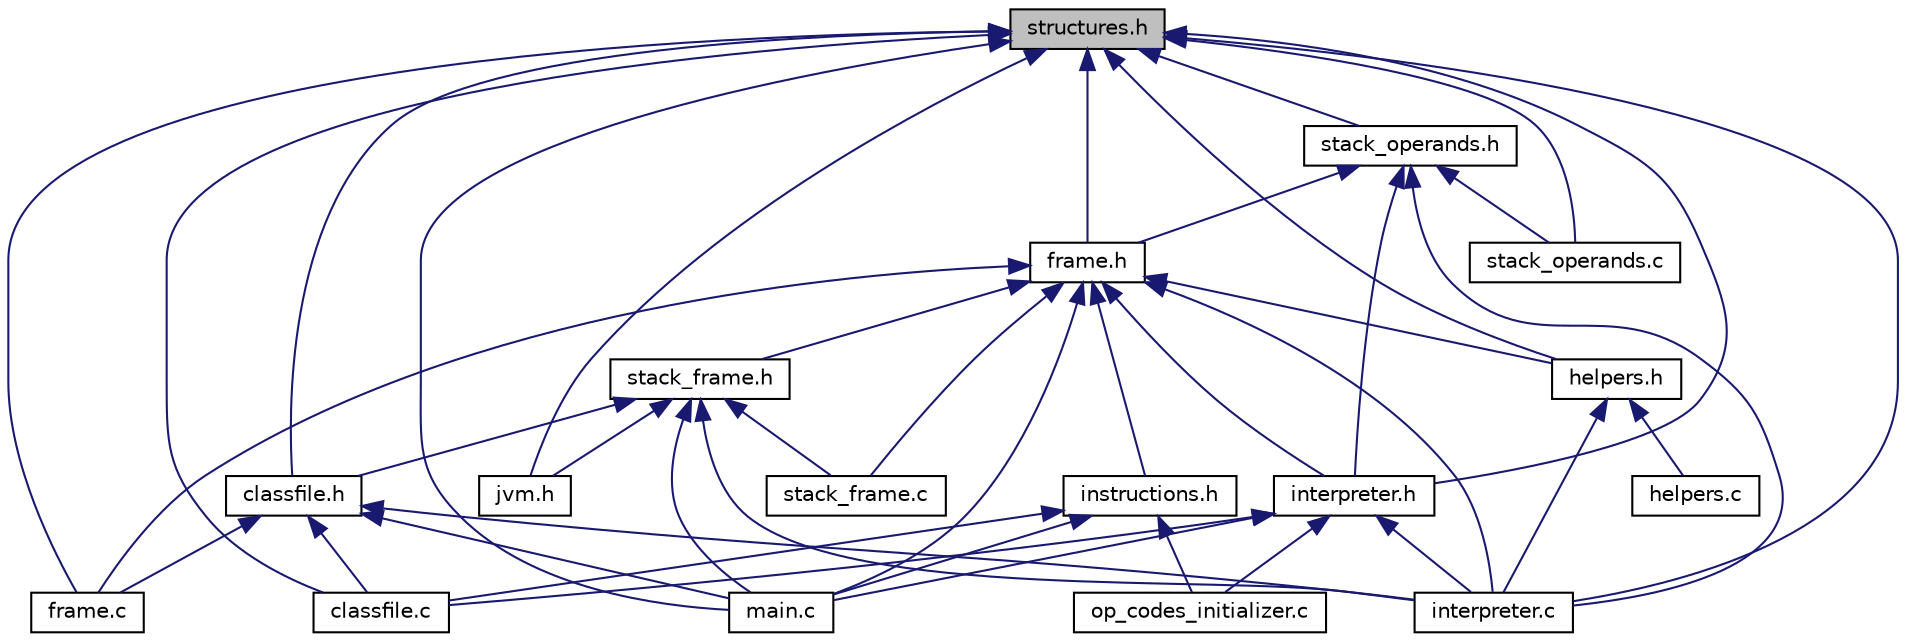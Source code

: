 digraph "structures.h"
{
  edge [fontname="Helvetica",fontsize="10",labelfontname="Helvetica",labelfontsize="10"];
  node [fontname="Helvetica",fontsize="10",shape=record];
  Node1 [label="structures.h",height=0.2,width=0.4,color="black", fillcolor="grey75", style="filled", fontcolor="black"];
  Node1 -> Node2 [dir="back",color="midnightblue",fontsize="10",style="solid",fontname="Helvetica"];
  Node2 [label="classfile.c",height=0.2,width=0.4,color="black", fillcolor="white", style="filled",URL="$classfile_8c.html"];
  Node1 -> Node3 [dir="back",color="midnightblue",fontsize="10",style="solid",fontname="Helvetica"];
  Node3 [label="classfile.h",height=0.2,width=0.4,color="black", fillcolor="white", style="filled",URL="$classfile_8h.html"];
  Node3 -> Node2 [dir="back",color="midnightblue",fontsize="10",style="solid",fontname="Helvetica"];
  Node3 -> Node4 [dir="back",color="midnightblue",fontsize="10",style="solid",fontname="Helvetica"];
  Node4 [label="frame.c",height=0.2,width=0.4,color="black", fillcolor="white", style="filled",URL="$frame_8c.html"];
  Node3 -> Node5 [dir="back",color="midnightblue",fontsize="10",style="solid",fontname="Helvetica"];
  Node5 [label="interpreter.c",height=0.2,width=0.4,color="black", fillcolor="white", style="filled",URL="$interpreter_8c.html"];
  Node3 -> Node6 [dir="back",color="midnightblue",fontsize="10",style="solid",fontname="Helvetica"];
  Node6 [label="main.c",height=0.2,width=0.4,color="black", fillcolor="white", style="filled",URL="$main_8c.html"];
  Node1 -> Node7 [dir="back",color="midnightblue",fontsize="10",style="solid",fontname="Helvetica"];
  Node7 [label="frame.h",height=0.2,width=0.4,color="black", fillcolor="white", style="filled",URL="$frame_8h.html"];
  Node7 -> Node8 [dir="back",color="midnightblue",fontsize="10",style="solid",fontname="Helvetica"];
  Node8 [label="stack_frame.h",height=0.2,width=0.4,color="black", fillcolor="white", style="filled",URL="$stack__frame_8h.html"];
  Node8 -> Node3 [dir="back",color="midnightblue",fontsize="10",style="solid",fontname="Helvetica"];
  Node8 -> Node5 [dir="back",color="midnightblue",fontsize="10",style="solid",fontname="Helvetica"];
  Node8 -> Node9 [dir="back",color="midnightblue",fontsize="10",style="solid",fontname="Helvetica"];
  Node9 [label="jvm.h",height=0.2,width=0.4,color="black", fillcolor="white", style="filled",URL="$jvm_8h.html"];
  Node8 -> Node6 [dir="back",color="midnightblue",fontsize="10",style="solid",fontname="Helvetica"];
  Node8 -> Node10 [dir="back",color="midnightblue",fontsize="10",style="solid",fontname="Helvetica"];
  Node10 [label="stack_frame.c",height=0.2,width=0.4,color="black", fillcolor="white", style="filled",URL="$stack__frame_8c.html"];
  Node7 -> Node11 [dir="back",color="midnightblue",fontsize="10",style="solid",fontname="Helvetica"];
  Node11 [label="instructions.h",height=0.2,width=0.4,color="black", fillcolor="white", style="filled",URL="$instructions_8h.html"];
  Node11 -> Node2 [dir="back",color="midnightblue",fontsize="10",style="solid",fontname="Helvetica"];
  Node11 -> Node6 [dir="back",color="midnightblue",fontsize="10",style="solid",fontname="Helvetica"];
  Node11 -> Node12 [dir="back",color="midnightblue",fontsize="10",style="solid",fontname="Helvetica"];
  Node12 [label="op_codes_initializer.c",height=0.2,width=0.4,color="black", fillcolor="white", style="filled",URL="$op__codes__initializer_8c.html"];
  Node7 -> Node13 [dir="back",color="midnightblue",fontsize="10",style="solid",fontname="Helvetica"];
  Node13 [label="interpreter.h",height=0.2,width=0.4,color="black", fillcolor="white", style="filled",URL="$interpreter_8h.html"];
  Node13 -> Node2 [dir="back",color="midnightblue",fontsize="10",style="solid",fontname="Helvetica"];
  Node13 -> Node5 [dir="back",color="midnightblue",fontsize="10",style="solid",fontname="Helvetica"];
  Node13 -> Node6 [dir="back",color="midnightblue",fontsize="10",style="solid",fontname="Helvetica"];
  Node13 -> Node12 [dir="back",color="midnightblue",fontsize="10",style="solid",fontname="Helvetica"];
  Node7 -> Node4 [dir="back",color="midnightblue",fontsize="10",style="solid",fontname="Helvetica"];
  Node7 -> Node14 [dir="back",color="midnightblue",fontsize="10",style="solid",fontname="Helvetica"];
  Node14 [label="helpers.h",height=0.2,width=0.4,color="black", fillcolor="white", style="filled",URL="$helpers_8h.html"];
  Node14 -> Node15 [dir="back",color="midnightblue",fontsize="10",style="solid",fontname="Helvetica"];
  Node15 [label="helpers.c",height=0.2,width=0.4,color="black", fillcolor="white", style="filled",URL="$helpers_8c.html",tooltip="Helpers  Funções de apoio para a execução do interpretador da JVM. "];
  Node14 -> Node5 [dir="back",color="midnightblue",fontsize="10",style="solid",fontname="Helvetica"];
  Node7 -> Node5 [dir="back",color="midnightblue",fontsize="10",style="solid",fontname="Helvetica"];
  Node7 -> Node6 [dir="back",color="midnightblue",fontsize="10",style="solid",fontname="Helvetica"];
  Node7 -> Node10 [dir="back",color="midnightblue",fontsize="10",style="solid",fontname="Helvetica"];
  Node1 -> Node16 [dir="back",color="midnightblue",fontsize="10",style="solid",fontname="Helvetica"];
  Node16 [label="stack_operands.h",height=0.2,width=0.4,color="black", fillcolor="white", style="filled",URL="$stack__operands_8h.html"];
  Node16 -> Node7 [dir="back",color="midnightblue",fontsize="10",style="solid",fontname="Helvetica"];
  Node16 -> Node13 [dir="back",color="midnightblue",fontsize="10",style="solid",fontname="Helvetica"];
  Node16 -> Node5 [dir="back",color="midnightblue",fontsize="10",style="solid",fontname="Helvetica"];
  Node16 -> Node17 [dir="back",color="midnightblue",fontsize="10",style="solid",fontname="Helvetica"];
  Node17 [label="stack_operands.c",height=0.2,width=0.4,color="black", fillcolor="white", style="filled",URL="$stack__operands_8c.html"];
  Node1 -> Node13 [dir="back",color="midnightblue",fontsize="10",style="solid",fontname="Helvetica"];
  Node1 -> Node4 [dir="back",color="midnightblue",fontsize="10",style="solid",fontname="Helvetica"];
  Node1 -> Node14 [dir="back",color="midnightblue",fontsize="10",style="solid",fontname="Helvetica"];
  Node1 -> Node5 [dir="back",color="midnightblue",fontsize="10",style="solid",fontname="Helvetica"];
  Node1 -> Node9 [dir="back",color="midnightblue",fontsize="10",style="solid",fontname="Helvetica"];
  Node1 -> Node6 [dir="back",color="midnightblue",fontsize="10",style="solid",fontname="Helvetica"];
  Node1 -> Node17 [dir="back",color="midnightblue",fontsize="10",style="solid",fontname="Helvetica"];
}
